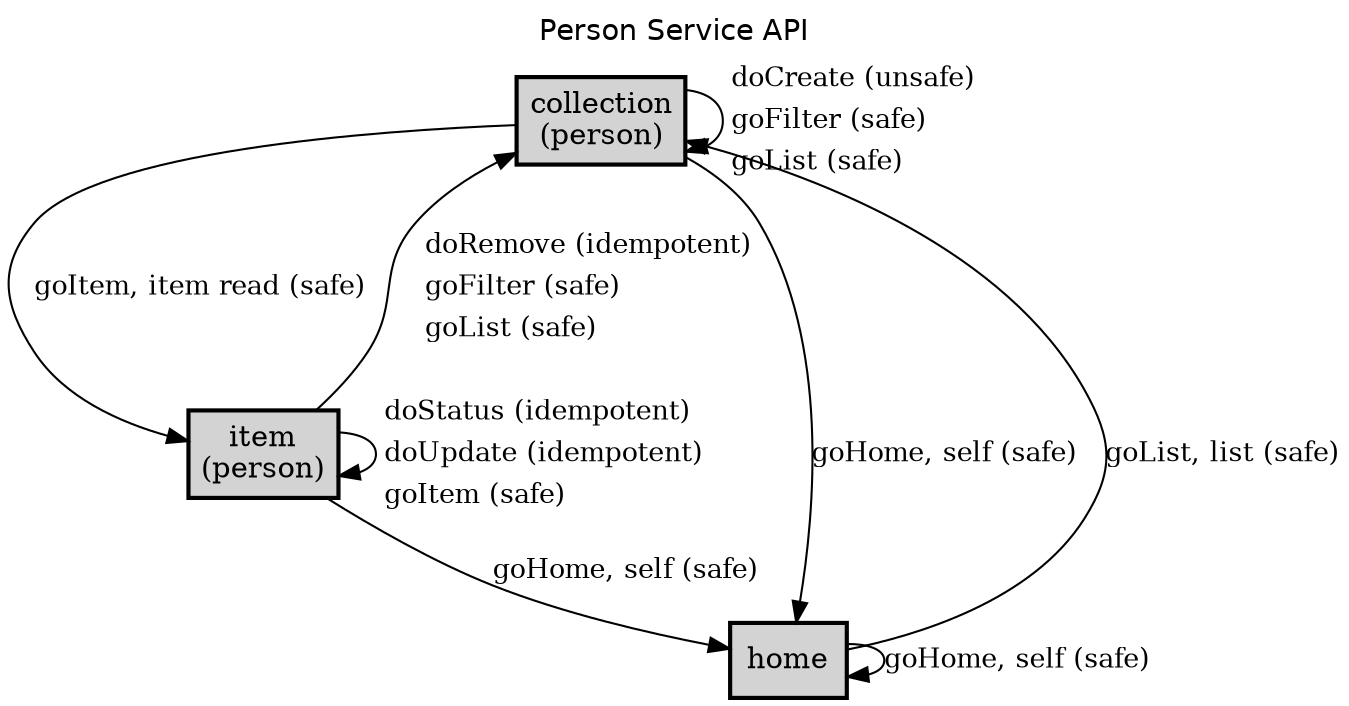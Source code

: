 digraph application_state_diagram {
  graph [
    labelloc="t";
    fontname="Helvetica"
    label="Person Service API";
    URL="index.html" target="_parent"
  ];
  node [shape = box, style = "bold,filled" fillcolor="lightgray"];

    collection [margin=0.02, label=<<table cellspacing="0" cellpadding="5" border="0"><tr><td>collection<br />(person)<br /></td></tr></table>>,shape=box URL="docs/semantic.collection.html" target="_parent"]
    item [margin=0.02, label=<<table cellspacing="0" cellpadding="5" border="0"><tr><td>item<br />(person)<br /></td></tr></table>>,shape=box URL="docs/semantic.item.html" target="_parent"]

    collection -> collection [label=<<table  border="0"><tr><td align="left" href="docs/unsafe.doCreate.html">doCreate (unsafe)</td></tr><tr><td align="left" href="docs/safe.goFilter.html">goFilter (safe)</td></tr><tr><td align="left" href="docs/safe.goList.html">goList (safe)</td></tr></table>> fontsize=13];
    collection -> home [label = <goHome, self (safe)> URL="docs/safe.goHome.html" target="_parent" fontsize=13];
    collection -> item [label = <goItem, item read (safe)> URL="docs/safe.goItem.html" target="_parent" fontsize=13];
    home -> collection [label = <goList, list (safe)> URL="docs/safe.goList.html" target="_parent" fontsize=13];
    home -> home [label = <goHome, self (safe)> URL="docs/safe.goHome.html" target="_parent" fontsize=13];
    item -> collection [label=<<table  border="0"><tr><td align="left" href="docs/idempotent.doRemove.html">doRemove (idempotent)</td></tr><tr><td align="left" href="docs/safe.goFilter.html">goFilter (safe)</td></tr><tr><td align="left" href="docs/safe.goList.html">goList (safe)</td></tr></table>> fontsize=13];
    item -> home [label = <goHome, self (safe)> URL="docs/safe.goHome.html" target="_parent" fontsize=13];
    item -> item [label=<<table  border="0"><tr><td align="left" href="docs/idempotent.doStatus.html">doStatus (idempotent)</td></tr><tr><td align="left" href="docs/idempotent.doUpdate.html">doUpdate (idempotent)</td></tr><tr><td align="left" href="docs/safe.goItem.html">goItem (safe)</td></tr></table>> fontsize=13];

    home [label = <home> URL="docs/semantic.home.html" target="_parent"]

}